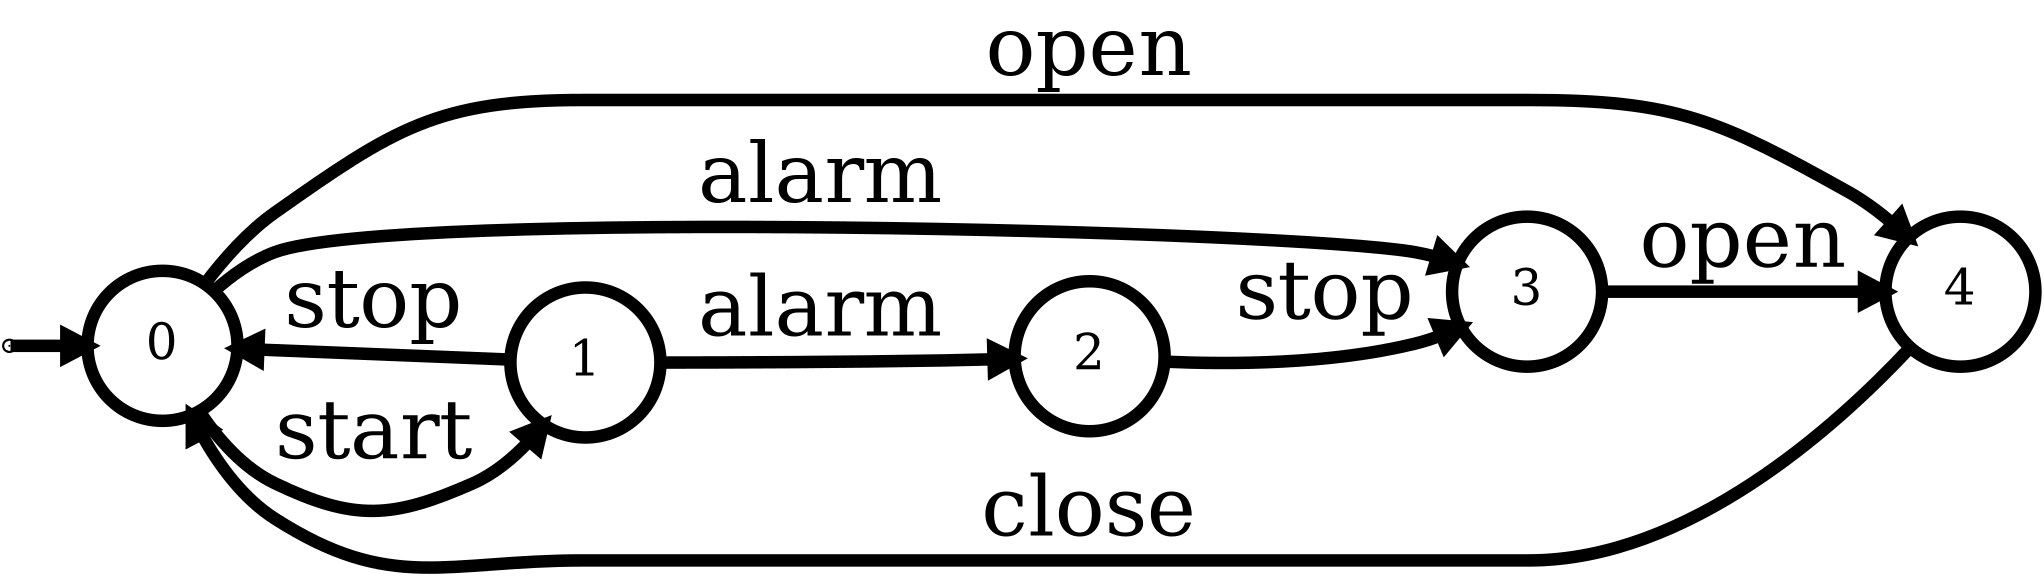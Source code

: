 digraph G {
    graph [pack="true" rankdir="LR" margin="0"];
    node [fontsize=24 penwidth=6 shape="circle" style="filled" height="1.0" width="1.0" fixedsize="true" fillcolor="white"];
    edge [fontsize=40 penwidth=6]
    zz [height="0" width="0" fixedsize="true" label="" fillcolor="black"];
    0 [label="0"]
    1 [label="1"]
    4 [label="4"]
    2 [label="2"]
    3 [label="3"]
    zz -> 0 [label=""];
    0 -> 1 [label="start"]
    1 -> 0 [label="stop"]
    0 -> 4 [label="open"]
    1 -> 2 [label="alarm"]
    2 -> 3 [label="stop"]
    0 -> 3 [label="alarm"]
    3 -> 4 [label="open"]
    4 -> 0 [label="close"]
}

